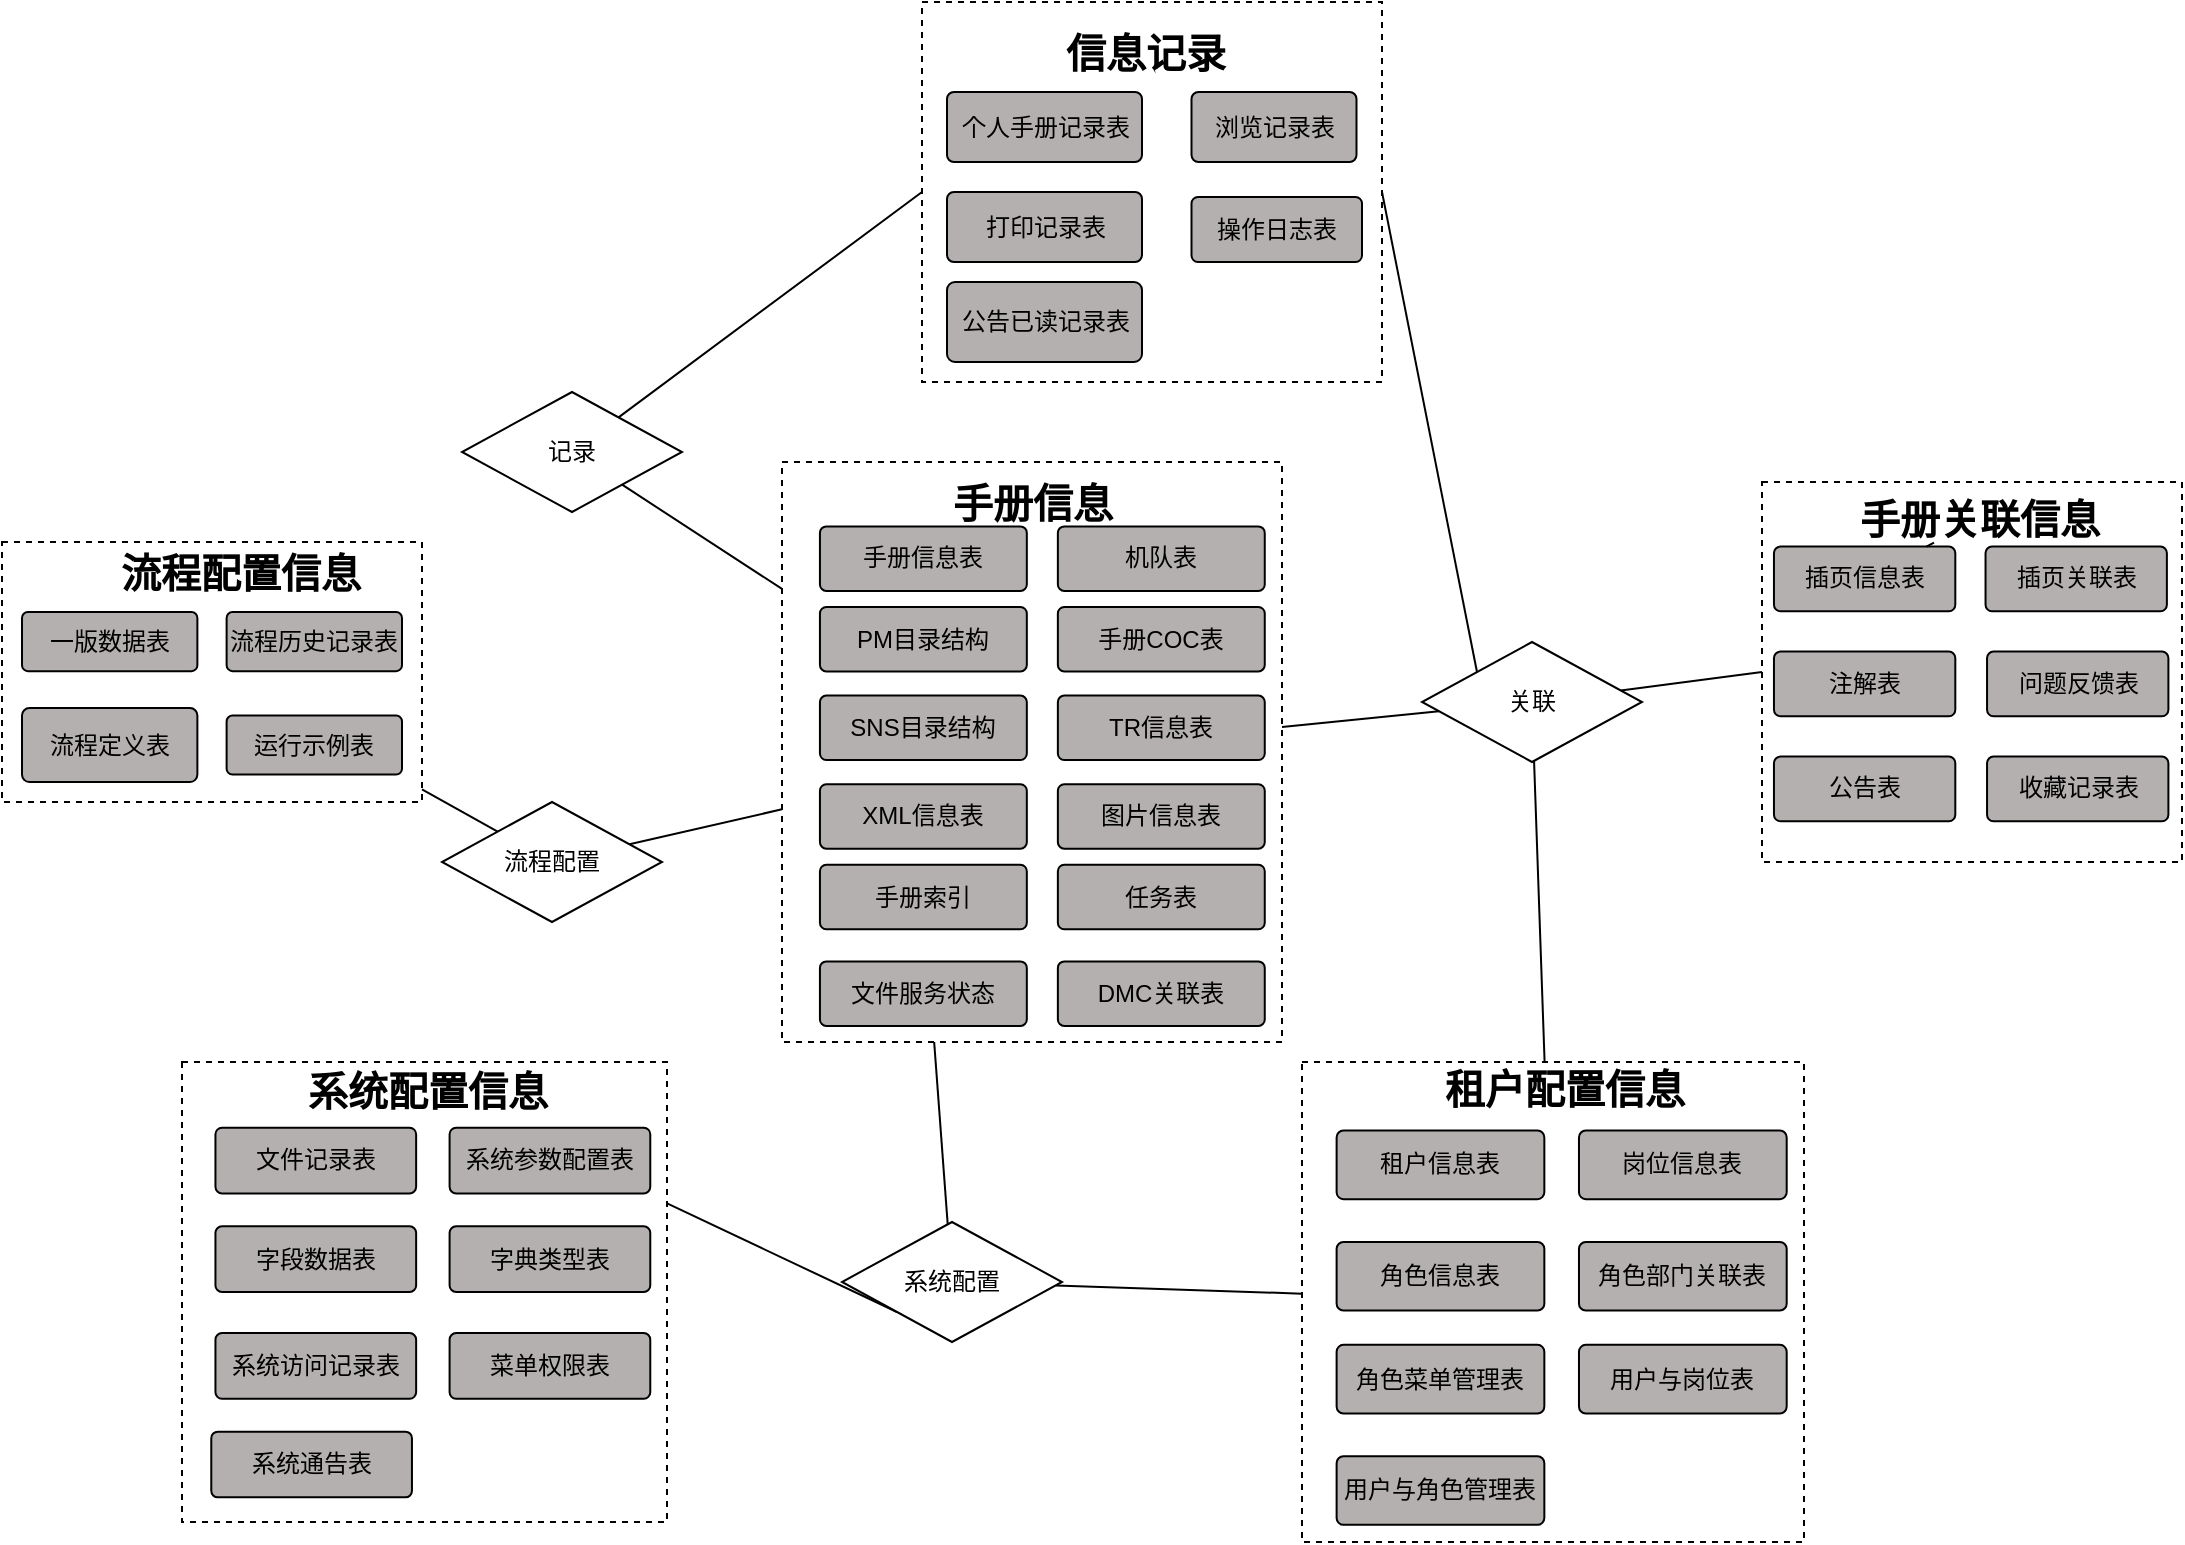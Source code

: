 <mxfile version="20.8.16" type="github">
  <diagram name="第 1 页" id="YD2b2TV1Dep_N7JKMfjo">
    <mxGraphModel dx="1877" dy="1742" grid="1" gridSize="10" guides="1" tooltips="1" connect="1" arrows="1" fold="1" page="1" pageScale="1" pageWidth="827" pageHeight="1169" math="0" shadow="0">
      <root>
        <mxCell id="0" />
        <mxCell id="1" parent="0" />
        <mxCell id="21e_Z7FauKreUBpebRIy-98" value="" style="edgeStyle=none;rounded=0;orthogonalLoop=1;jettySize=auto;entryX=0;entryY=0;entryDx=0;entryDy=0;endArrow=none;endFill=0;exitX=1;exitY=0.5;exitDx=0;exitDy=0;" parent="1" source="21e_Z7FauKreUBpebRIy-69" target="21e_Z7FauKreUBpebRIy-35" edge="1">
          <mxGeometry relative="1" as="geometry" />
        </mxCell>
        <mxCell id="21e_Z7FauKreUBpebRIy-69" value="" style="rounded=0;dashed=1;whiteSpace=wrap;" parent="1" vertex="1">
          <mxGeometry x="300" y="-150" width="230" height="190" as="geometry" />
        </mxCell>
        <mxCell id="21e_Z7FauKreUBpebRIy-36" value="" style="rounded=0;orthogonalLoop=1;jettySize=auto;endArrow=none;endFill=0;" parent="1" source="21e_Z7FauKreUBpebRIy-29" target="21e_Z7FauKreUBpebRIy-35" edge="1">
          <mxGeometry relative="1" as="geometry" />
        </mxCell>
        <mxCell id="21e_Z7FauKreUBpebRIy-73" value="" style="edgeStyle=none;rounded=0;orthogonalLoop=1;jettySize=auto;endArrow=none;endFill=0;" parent="1" source="21e_Z7FauKreUBpebRIy-29" target="21e_Z7FauKreUBpebRIy-72" edge="1">
          <mxGeometry relative="1" as="geometry" />
        </mxCell>
        <mxCell id="21e_Z7FauKreUBpebRIy-92" value="" style="edgeStyle=none;rounded=0;orthogonalLoop=1;jettySize=auto;endArrow=none;endFill=0;" parent="1" source="21e_Z7FauKreUBpebRIy-3" target="21e_Z7FauKreUBpebRIy-91" edge="1">
          <mxGeometry relative="1" as="geometry" />
        </mxCell>
        <mxCell id="21e_Z7FauKreUBpebRIy-37" value="" style="edgeStyle=none;rounded=0;orthogonalLoop=1;jettySize=auto;entryX=0;entryY=0.5;entryDx=0;entryDy=0;endArrow=none;endFill=0;" parent="1" source="21e_Z7FauKreUBpebRIy-35" target="21e_Z7FauKreUBpebRIy-31" edge="1">
          <mxGeometry relative="1" as="geometry" />
        </mxCell>
        <mxCell id="21e_Z7FauKreUBpebRIy-35" value="关联" style="rhombus;whiteSpace=wrap;" parent="1" vertex="1">
          <mxGeometry x="550" y="170" width="110" height="60" as="geometry" />
        </mxCell>
        <mxCell id="21e_Z7FauKreUBpebRIy-74" value="" style="edgeStyle=none;rounded=0;orthogonalLoop=1;jettySize=auto;endArrow=none;endFill=0;exitX=0;exitY=0.5;exitDx=0;exitDy=0;" parent="1" source="21e_Z7FauKreUBpebRIy-69" target="21e_Z7FauKreUBpebRIy-72" edge="1">
          <mxGeometry relative="1" as="geometry" />
        </mxCell>
        <mxCell id="21e_Z7FauKreUBpebRIy-38" value="浏览记录表" style="rounded=1;arcSize=10;align=center;fillColor=#b5b0b0;whiteSpace=wrap;" parent="1" vertex="1">
          <mxGeometry x="434.75" y="-105" width="82.5" height="35" as="geometry" />
        </mxCell>
        <mxCell id="21e_Z7FauKreUBpebRIy-39" value="个人手册记录表" style="rounded=1;arcSize=10;align=center;fillColor=#b5b0b0;whiteSpace=wrap;" parent="1" vertex="1">
          <mxGeometry x="312.5" y="-105" width="97.5" height="35" as="geometry" />
        </mxCell>
        <mxCell id="21e_Z7FauKreUBpebRIy-40" value="打印记录表" style="rounded=1;arcSize=10;align=center;fillColor=#b5b0b0;whiteSpace=wrap;" parent="1" vertex="1">
          <mxGeometry x="312.5" y="-55" width="97.5" height="35" as="geometry" />
        </mxCell>
        <mxCell id="21e_Z7FauKreUBpebRIy-93" value="" style="edgeStyle=none;rounded=0;orthogonalLoop=1;jettySize=auto;entryX=0;entryY=1;entryDx=0;entryDy=0;endArrow=none;endFill=0;" parent="1" source="21e_Z7FauKreUBpebRIy-44" target="21e_Z7FauKreUBpebRIy-91" edge="1">
          <mxGeometry relative="1" as="geometry" />
        </mxCell>
        <mxCell id="21e_Z7FauKreUBpebRIy-97" value="" style="edgeStyle=none;rounded=0;orthogonalLoop=1;jettySize=auto;endArrow=none;endFill=0;" parent="1" source="21e_Z7FauKreUBpebRIy-50" target="21e_Z7FauKreUBpebRIy-35" edge="1">
          <mxGeometry relative="1" as="geometry" />
        </mxCell>
        <mxCell id="21e_Z7FauKreUBpebRIy-70" value="信息记录" style="text;strokeColor=none;fillColor=none;align=center;verticalAlign=middle;rounded=0;fontSize=20;fontStyle=1;whiteSpace=wrap;" parent="1" vertex="1">
          <mxGeometry x="367" y="-140" width="90" height="30" as="geometry" />
        </mxCell>
        <mxCell id="21e_Z7FauKreUBpebRIy-71" value="操作日志表" style="rounded=1;arcSize=10;align=center;fillColor=#b5b0b0;whiteSpace=wrap;" parent="1" vertex="1">
          <mxGeometry x="434.75" y="-52.5" width="85.25" height="32.5" as="geometry" />
        </mxCell>
        <mxCell id="21e_Z7FauKreUBpebRIy-72" value="记录" style="rhombus;whiteSpace=wrap;" parent="1" vertex="1">
          <mxGeometry x="70" y="45" width="110" height="60" as="geometry" />
        </mxCell>
        <mxCell id="21e_Z7FauKreUBpebRIy-76" value="公告已读记录表" style="rounded=1;arcSize=10;align=center;fillColor=#b5b0b0;whiteSpace=wrap;" parent="1" vertex="1">
          <mxGeometry x="312.5" y="-10" width="97.5" height="40" as="geometry" />
        </mxCell>
        <mxCell id="21e_Z7FauKreUBpebRIy-94" value="" style="edgeStyle=none;rounded=0;orthogonalLoop=1;jettySize=auto;endArrow=none;endFill=0;" parent="1" source="21e_Z7FauKreUBpebRIy-91" target="21e_Z7FauKreUBpebRIy-50" edge="1">
          <mxGeometry relative="1" as="geometry" />
        </mxCell>
        <mxCell id="21e_Z7FauKreUBpebRIy-91" value="系统配置" style="rhombus;whiteSpace=wrap;" parent="1" vertex="1">
          <mxGeometry x="260" y="460" width="110" height="60" as="geometry" />
        </mxCell>
        <mxCell id="21e_Z7FauKreUBpebRIy-104" value="" style="edgeStyle=none;rounded=0;orthogonalLoop=1;jettySize=auto;endArrow=none;endFill=0;" parent="1" source="21e_Z7FauKreUBpebRIy-102" target="21e_Z7FauKreUBpebRIy-29" edge="1">
          <mxGeometry relative="1" as="geometry" />
        </mxCell>
        <mxCell id="21e_Z7FauKreUBpebRIy-102" value="流程配置" style="rhombus;whiteSpace=wrap;" parent="1" vertex="1">
          <mxGeometry x="60" y="250" width="110" height="60" as="geometry" />
        </mxCell>
        <mxCell id="21e_Z7FauKreUBpebRIy-114" value="" style="group;labelBorderColor=default;whiteSpace=wrap;" parent="1" vertex="1" connectable="0">
          <mxGeometry x="-70" y="380" width="242.5" height="230" as="geometry" />
        </mxCell>
        <mxCell id="21e_Z7FauKreUBpebRIy-41" value="" style="rounded=0;dashed=1;whiteSpace=wrap;" parent="21e_Z7FauKreUBpebRIy-114" vertex="1">
          <mxGeometry width="242.5" height="230" as="geometry" />
        </mxCell>
        <mxCell id="21e_Z7FauKreUBpebRIy-43" value="文件记录表" style="rounded=1;arcSize=10;align=center;fillColor=#b5b0b0;whiteSpace=wrap;" parent="21e_Z7FauKreUBpebRIy-114" vertex="1">
          <mxGeometry x="16.724" y="32.857" width="100.345" height="32.857" as="geometry" />
        </mxCell>
        <mxCell id="21e_Z7FauKreUBpebRIy-44" value="系统配置信息" style="text;strokeColor=none;fillColor=none;align=center;verticalAlign=middle;rounded=0;fontSize=20;fontStyle=1;whiteSpace=wrap;" parent="21e_Z7FauKreUBpebRIy-114" vertex="1">
          <mxGeometry x="60" y="2" width="126.38" height="24.64" as="geometry" />
        </mxCell>
        <mxCell id="21e_Z7FauKreUBpebRIy-79" value="系统参数配置表" style="rounded=1;arcSize=10;align=center;fillColor=#b5b0b0;whiteSpace=wrap;" parent="21e_Z7FauKreUBpebRIy-114" vertex="1">
          <mxGeometry x="133.793" y="32.857" width="100.345" height="32.857" as="geometry" />
        </mxCell>
        <mxCell id="21e_Z7FauKreUBpebRIy-80" value="字段数据表" style="rounded=1;arcSize=10;align=center;fillColor=#b5b0b0;whiteSpace=wrap;" parent="21e_Z7FauKreUBpebRIy-114" vertex="1">
          <mxGeometry x="16.724" y="82.143" width="100.345" height="32.857" as="geometry" />
        </mxCell>
        <mxCell id="21e_Z7FauKreUBpebRIy-81" value="字典类型表" style="rounded=1;arcSize=10;align=center;fillColor=#b5b0b0;whiteSpace=wrap;" parent="21e_Z7FauKreUBpebRIy-114" vertex="1">
          <mxGeometry x="133.793" y="82.143" width="100.345" height="32.857" as="geometry" />
        </mxCell>
        <mxCell id="21e_Z7FauKreUBpebRIy-82" value="系统访问记录表" style="rounded=1;arcSize=10;align=center;fillColor=#b5b0b0;whiteSpace=wrap;" parent="21e_Z7FauKreUBpebRIy-114" vertex="1">
          <mxGeometry x="16.724" y="135.536" width="100.345" height="32.857" as="geometry" />
        </mxCell>
        <mxCell id="21e_Z7FauKreUBpebRIy-83" value="菜单权限表" style="rounded=1;arcSize=10;align=center;fillColor=#b5b0b0;whiteSpace=wrap;" parent="21e_Z7FauKreUBpebRIy-114" vertex="1">
          <mxGeometry x="133.793" y="135.536" width="100.345" height="32.857" as="geometry" />
        </mxCell>
        <mxCell id="21e_Z7FauKreUBpebRIy-84" value="系统通告表" style="rounded=1;arcSize=10;align=center;fillColor=#b5b0b0;whiteSpace=wrap;" parent="21e_Z7FauKreUBpebRIy-114" vertex="1">
          <mxGeometry x="14.634" y="184.821" width="100.345" height="32.857" as="geometry" />
        </mxCell>
        <mxCell id="21e_Z7FauKreUBpebRIy-115" value="" style="group;whiteSpace=wrap;" parent="1" vertex="1" connectable="0">
          <mxGeometry x="490" y="380" width="251" height="240" as="geometry" />
        </mxCell>
        <mxCell id="21e_Z7FauKreUBpebRIy-50" value="" style="rounded=0;dashed=1;whiteSpace=wrap;" parent="21e_Z7FauKreUBpebRIy-115" vertex="1">
          <mxGeometry width="251" height="240" as="geometry" />
        </mxCell>
        <mxCell id="21e_Z7FauKreUBpebRIy-51" value="岗位信息表" style="rounded=1;arcSize=10;align=center;fillColor=#b5b0b0;whiteSpace=wrap;" parent="21e_Z7FauKreUBpebRIy-115" vertex="1">
          <mxGeometry x="138.483" y="34.286" width="103.862" height="34.286" as="geometry" />
        </mxCell>
        <mxCell id="21e_Z7FauKreUBpebRIy-52" value="租户信息表" style="rounded=1;arcSize=10;align=center;fillColor=#b5b0b0;whiteSpace=wrap;" parent="21e_Z7FauKreUBpebRIy-115" vertex="1">
          <mxGeometry x="17.31" y="34.286" width="103.862" height="34.286" as="geometry" />
        </mxCell>
        <mxCell id="21e_Z7FauKreUBpebRIy-53" value="租户配置信息" style="text;strokeColor=none;fillColor=none;align=center;verticalAlign=middle;rounded=0;fontStyle=1;fontSize=20;whiteSpace=wrap;" parent="21e_Z7FauKreUBpebRIy-115" vertex="1">
          <mxGeometry x="63.18" width="136.82" height="25.72" as="geometry" />
        </mxCell>
        <mxCell id="21e_Z7FauKreUBpebRIy-54" value="角色信息表" style="rounded=1;arcSize=10;align=center;fillColor=#b5b0b0;whiteSpace=wrap;" parent="21e_Z7FauKreUBpebRIy-115" vertex="1">
          <mxGeometry x="17.31" y="90" width="103.862" height="34.286" as="geometry" />
        </mxCell>
        <mxCell id="21e_Z7FauKreUBpebRIy-86" value="角色部门关联表" style="rounded=1;arcSize=10;align=center;fillColor=#b5b0b0;whiteSpace=wrap;" parent="21e_Z7FauKreUBpebRIy-115" vertex="1">
          <mxGeometry x="138.483" y="90" width="103.862" height="34.286" as="geometry" />
        </mxCell>
        <mxCell id="21e_Z7FauKreUBpebRIy-87" value="角色菜单管理表" style="rounded=1;arcSize=10;align=center;fillColor=#b5b0b0;whiteSpace=wrap;" parent="21e_Z7FauKreUBpebRIy-115" vertex="1">
          <mxGeometry x="17.31" y="141.429" width="103.862" height="34.286" as="geometry" />
        </mxCell>
        <mxCell id="21e_Z7FauKreUBpebRIy-88" value="用户与岗位表" style="rounded=1;arcSize=10;align=center;fillColor=#b5b0b0;whiteSpace=wrap;" parent="21e_Z7FauKreUBpebRIy-115" vertex="1">
          <mxGeometry x="138.483" y="141.429" width="103.862" height="34.286" as="geometry" />
        </mxCell>
        <mxCell id="21e_Z7FauKreUBpebRIy-89" value="用户与角色管理表" style="rounded=1;arcSize=10;align=center;fillColor=#b5b0b0;whiteSpace=wrap;" parent="21e_Z7FauKreUBpebRIy-115" vertex="1">
          <mxGeometry x="17.31" y="197.143" width="103.862" height="34.286" as="geometry" />
        </mxCell>
        <mxCell id="21e_Z7FauKreUBpebRIy-116" value="" style="group;whiteSpace=wrap;" parent="1" vertex="1" connectable="0">
          <mxGeometry x="230" y="80" width="250" height="290" as="geometry" />
        </mxCell>
        <mxCell id="21e_Z7FauKreUBpebRIy-29" value="" style="rounded=0;dashed=1;whiteSpace=wrap;" parent="21e_Z7FauKreUBpebRIy-116" vertex="1">
          <mxGeometry width="250" height="290" as="geometry" />
        </mxCell>
        <mxCell id="21e_Z7FauKreUBpebRIy-1" value="手册信息表" style="rounded=1;arcSize=10;align=center;fillColor=#b5b0b0;whiteSpace=wrap;" parent="21e_Z7FauKreUBpebRIy-116" vertex="1">
          <mxGeometry x="18.966" y="32.222" width="103.448" height="32.222" as="geometry" />
        </mxCell>
        <mxCell id="21e_Z7FauKreUBpebRIy-2" value="机队表" style="rounded=1;arcSize=10;align=center;fillColor=#b5b0b0;whiteSpace=wrap;" parent="21e_Z7FauKreUBpebRIy-116" vertex="1">
          <mxGeometry x="137.931" y="32.222" width="103.448" height="32.222" as="geometry" />
        </mxCell>
        <mxCell id="21e_Z7FauKreUBpebRIy-3" value="手册索引" style="rounded=1;arcSize=10;align=center;fillColor=#b5b0b0;whiteSpace=wrap;" parent="21e_Z7FauKreUBpebRIy-116" vertex="1">
          <mxGeometry x="18.966" y="201.389" width="103.448" height="32.222" as="geometry" />
        </mxCell>
        <mxCell id="21e_Z7FauKreUBpebRIy-4" value="任务表" style="rounded=1;arcSize=10;align=center;fillColor=#b5b0b0;whiteSpace=wrap;" parent="21e_Z7FauKreUBpebRIy-116" vertex="1">
          <mxGeometry x="137.931" y="201.389" width="103.448" height="32.222" as="geometry" />
        </mxCell>
        <mxCell id="21e_Z7FauKreUBpebRIy-5" value="TR信息表" style="rounded=1;arcSize=10;align=center;fillColor=#b5b0b0;whiteSpace=wrap;" parent="21e_Z7FauKreUBpebRIy-116" vertex="1">
          <mxGeometry x="137.931" y="116.806" width="103.448" height="32.222" as="geometry" />
        </mxCell>
        <mxCell id="21e_Z7FauKreUBpebRIy-6" value="手册COC表" style="rounded=1;arcSize=10;align=center;fillColor=#b5b0b0;whiteSpace=wrap;" parent="21e_Z7FauKreUBpebRIy-116" vertex="1">
          <mxGeometry x="137.931" y="72.5" width="103.448" height="32.222" as="geometry" />
        </mxCell>
        <mxCell id="21e_Z7FauKreUBpebRIy-12" value="SNS目录结构" style="rounded=1;arcSize=10;align=center;fillColor=#b5b0b0;whiteSpace=wrap;" parent="21e_Z7FauKreUBpebRIy-116" vertex="1">
          <mxGeometry x="18.966" y="116.806" width="103.448" height="32.222" as="geometry" />
        </mxCell>
        <mxCell id="21e_Z7FauKreUBpebRIy-13" value="PM目录结构" style="rounded=1;arcSize=10;align=center;fillColor=#b5b0b0;whiteSpace=wrap;" parent="21e_Z7FauKreUBpebRIy-116" vertex="1">
          <mxGeometry x="18.966" y="72.5" width="103.448" height="32.222" as="geometry" />
        </mxCell>
        <mxCell id="21e_Z7FauKreUBpebRIy-16" value="XML信息表" style="rounded=1;arcSize=10;align=center;fillColor=#b5b0b0;whiteSpace=wrap;" parent="21e_Z7FauKreUBpebRIy-116" vertex="1">
          <mxGeometry x="18.966" y="161.111" width="103.448" height="32.222" as="geometry" />
        </mxCell>
        <mxCell id="21e_Z7FauKreUBpebRIy-18" value="图片信息表" style="rounded=1;arcSize=10;align=center;fillColor=#b5b0b0;whiteSpace=wrap;" parent="21e_Z7FauKreUBpebRIy-116" vertex="1">
          <mxGeometry x="137.931" y="161.111" width="103.448" height="32.222" as="geometry" />
        </mxCell>
        <mxCell id="21e_Z7FauKreUBpebRIy-30" value="手册信息" style="text;strokeColor=none;fillColor=none;align=center;verticalAlign=middle;rounded=0;fontSize=20;fontStyle=1;whiteSpace=wrap;" parent="21e_Z7FauKreUBpebRIy-116" vertex="1">
          <mxGeometry x="80.172" y="8.056" width="91.379" height="24.167" as="geometry" />
        </mxCell>
        <mxCell id="21e_Z7FauKreUBpebRIy-68" value="文件服务状态" style="rounded=1;arcSize=10;align=center;fillColor=#b5b0b0;whiteSpace=wrap;" parent="21e_Z7FauKreUBpebRIy-116" vertex="1">
          <mxGeometry x="18.966" y="249.722" width="103.448" height="32.222" as="geometry" />
        </mxCell>
        <mxCell id="21e_Z7FauKreUBpebRIy-78" value="DMC关联表" style="rounded=1;arcSize=10;align=center;fillColor=#b5b0b0;whiteSpace=wrap;" parent="21e_Z7FauKreUBpebRIy-116" vertex="1">
          <mxGeometry x="137.931" y="249.722" width="103.448" height="32.222" as="geometry" />
        </mxCell>
        <mxCell id="21e_Z7FauKreUBpebRIy-119" value="" style="group;whiteSpace=wrap;" parent="1" vertex="1" connectable="0">
          <mxGeometry x="720" y="90" width="210" height="190" as="geometry" />
        </mxCell>
        <mxCell id="21e_Z7FauKreUBpebRIy-31" value="" style="rounded=0;dashed=1;whiteSpace=wrap;" parent="21e_Z7FauKreUBpebRIy-119" vertex="1">
          <mxGeometry width="210" height="190" as="geometry" />
        </mxCell>
        <mxCell id="21e_Z7FauKreUBpebRIy-23" value="插页关联表" style="rounded=1;arcSize=10;align=center;fillColor=#b5b0b0;whiteSpace=wrap;" parent="21e_Z7FauKreUBpebRIy-119" vertex="1">
          <mxGeometry x="111.769" y="32.308" width="90.675" height="32.308" as="geometry" />
        </mxCell>
        <mxCell id="21e_Z7FauKreUBpebRIy-26" value="插页信息表" style="rounded=1;arcSize=10;align=center;fillColor=#b5b0b0;whiteSpace=wrap;" parent="21e_Z7FauKreUBpebRIy-119" vertex="1">
          <mxGeometry x="5.982" y="32.308" width="90.675" height="32.308" as="geometry" />
        </mxCell>
        <mxCell id="21e_Z7FauKreUBpebRIy-123" value="" style="edgeStyle=none;rounded=0;orthogonalLoop=1;jettySize=auto;fontSize=20;endArrow=none;endFill=0;" parent="21e_Z7FauKreUBpebRIy-119" source="21e_Z7FauKreUBpebRIy-32" target="21e_Z7FauKreUBpebRIy-26" edge="1">
          <mxGeometry relative="1" as="geometry" />
        </mxCell>
        <mxCell id="21e_Z7FauKreUBpebRIy-32" value="手册关联信息" style="text;strokeColor=none;fillColor=none;align=center;verticalAlign=middle;rounded=0;fontSize=20;fontStyle=1;whiteSpace=wrap;" parent="21e_Z7FauKreUBpebRIy-119" vertex="1">
          <mxGeometry x="48.33" y="6.08" width="121.67" height="24.23" as="geometry" />
        </mxCell>
        <mxCell id="21e_Z7FauKreUBpebRIy-33" value="注解表" style="rounded=1;arcSize=10;align=center;fillColor=#b5b0b0;whiteSpace=wrap;" parent="21e_Z7FauKreUBpebRIy-119" vertex="1">
          <mxGeometry x="5.982" y="84.808" width="90.675" height="32.308" as="geometry" />
        </mxCell>
        <mxCell id="21e_Z7FauKreUBpebRIy-34" value="问题反馈表" style="rounded=1;arcSize=10;align=center;fillColor=#b5b0b0;whiteSpace=wrap;" parent="21e_Z7FauKreUBpebRIy-119" vertex="1">
          <mxGeometry x="112.525" y="84.808" width="90.675" height="32.308" as="geometry" />
        </mxCell>
        <mxCell id="21e_Z7FauKreUBpebRIy-75" value="公告表" style="rounded=1;arcSize=10;align=center;fillColor=#b5b0b0;whiteSpace=wrap;" parent="21e_Z7FauKreUBpebRIy-119" vertex="1">
          <mxGeometry x="5.982" y="137.308" width="90.675" height="32.308" as="geometry" />
        </mxCell>
        <mxCell id="21e_Z7FauKreUBpebRIy-77" value="收藏记录表" style="rounded=1;arcSize=10;align=center;fillColor=#b5b0b0;whiteSpace=wrap;" parent="21e_Z7FauKreUBpebRIy-119" vertex="1">
          <mxGeometry x="112.525" y="137.308" width="90.675" height="32.308" as="geometry" />
        </mxCell>
        <mxCell id="21e_Z7FauKreUBpebRIy-122" value="" style="group;whiteSpace=wrap;" parent="1" vertex="1" connectable="0">
          <mxGeometry x="-160" y="120" width="210" height="130" as="geometry" />
        </mxCell>
        <mxCell id="21e_Z7FauKreUBpebRIy-59" value="" style="rounded=0;dashed=1;whiteSpace=wrap;" parent="21e_Z7FauKreUBpebRIy-122" vertex="1">
          <mxGeometry width="210" height="130" as="geometry" />
        </mxCell>
        <mxCell id="21e_Z7FauKreUBpebRIy-62" value="流程配置信息" style="text;strokeColor=none;fillColor=none;align=center;verticalAlign=middle;rounded=0;fontSize=20;fontStyle=1;whiteSpace=wrap;" parent="21e_Z7FauKreUBpebRIy-122" vertex="1">
          <mxGeometry x="47.5" width="142.5" height="30" as="geometry" />
        </mxCell>
        <mxCell id="21e_Z7FauKreUBpebRIy-111" value="" style="group;whiteSpace=wrap;" parent="21e_Z7FauKreUBpebRIy-122" vertex="1" connectable="0">
          <mxGeometry x="10" y="35" width="190" height="85" as="geometry" />
        </mxCell>
        <mxCell id="21e_Z7FauKreUBpebRIy-61" value="一版数据表" style="rounded=1;arcSize=10;align=center;fillColor=#b5b0b0;whiteSpace=wrap;" parent="21e_Z7FauKreUBpebRIy-111" vertex="1">
          <mxGeometry width="87.692" height="29.565" as="geometry" />
        </mxCell>
        <mxCell id="21e_Z7FauKreUBpebRIy-99" value="流程历史记录表" style="rounded=1;arcSize=10;align=center;fillColor=#b5b0b0;whiteSpace=wrap;" parent="21e_Z7FauKreUBpebRIy-111" vertex="1">
          <mxGeometry x="102.308" width="87.692" height="29.565" as="geometry" />
        </mxCell>
        <mxCell id="21e_Z7FauKreUBpebRIy-100" value="流程定义表" style="rounded=1;arcSize=10;align=center;fillColor=#b5b0b0;whiteSpace=wrap;" parent="21e_Z7FauKreUBpebRIy-111" vertex="1">
          <mxGeometry y="48.043" width="87.692" height="36.957" as="geometry" />
        </mxCell>
        <mxCell id="21e_Z7FauKreUBpebRIy-101" value="运行示例表" style="rounded=1;arcSize=10;align=center;fillColor=#b5b0b0;whiteSpace=wrap;" parent="21e_Z7FauKreUBpebRIy-111" vertex="1">
          <mxGeometry x="102.308" y="51.739" width="87.692" height="29.565" as="geometry" />
        </mxCell>
        <mxCell id="21e_Z7FauKreUBpebRIy-103" value="" style="edgeStyle=none;rounded=0;orthogonalLoop=1;jettySize=auto;endArrow=none;endFill=0;" parent="1" source="21e_Z7FauKreUBpebRIy-59" target="21e_Z7FauKreUBpebRIy-102" edge="1">
          <mxGeometry relative="1" as="geometry" />
        </mxCell>
      </root>
    </mxGraphModel>
  </diagram>
</mxfile>
